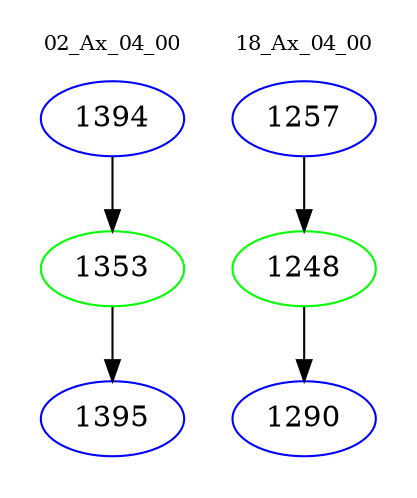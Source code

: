 digraph{
subgraph cluster_0 {
color = white
label = "02_Ax_04_00";
fontsize=10;
T0_1394 [label="1394", color="blue"]
T0_1394 -> T0_1353 [color="black"]
T0_1353 [label="1353", color="green"]
T0_1353 -> T0_1395 [color="black"]
T0_1395 [label="1395", color="blue"]
}
subgraph cluster_1 {
color = white
label = "18_Ax_04_00";
fontsize=10;
T1_1257 [label="1257", color="blue"]
T1_1257 -> T1_1248 [color="black"]
T1_1248 [label="1248", color="green"]
T1_1248 -> T1_1290 [color="black"]
T1_1290 [label="1290", color="blue"]
}
}
